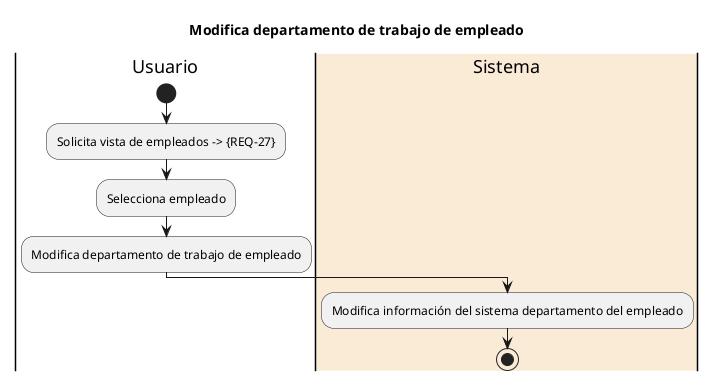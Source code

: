 @startuml Modifica departamento de trabajo de empleado
title Modifica departamento de trabajo de empleado

|Usuario|
start
:Solicita vista de empleados -> {REQ-27};
:Selecciona empleado;
:Modifica departamento de trabajo de empleado;

|#AntiqueWhite|Sistema|
:Modifica información del sistema departamento del empleado;

stop



@enduml